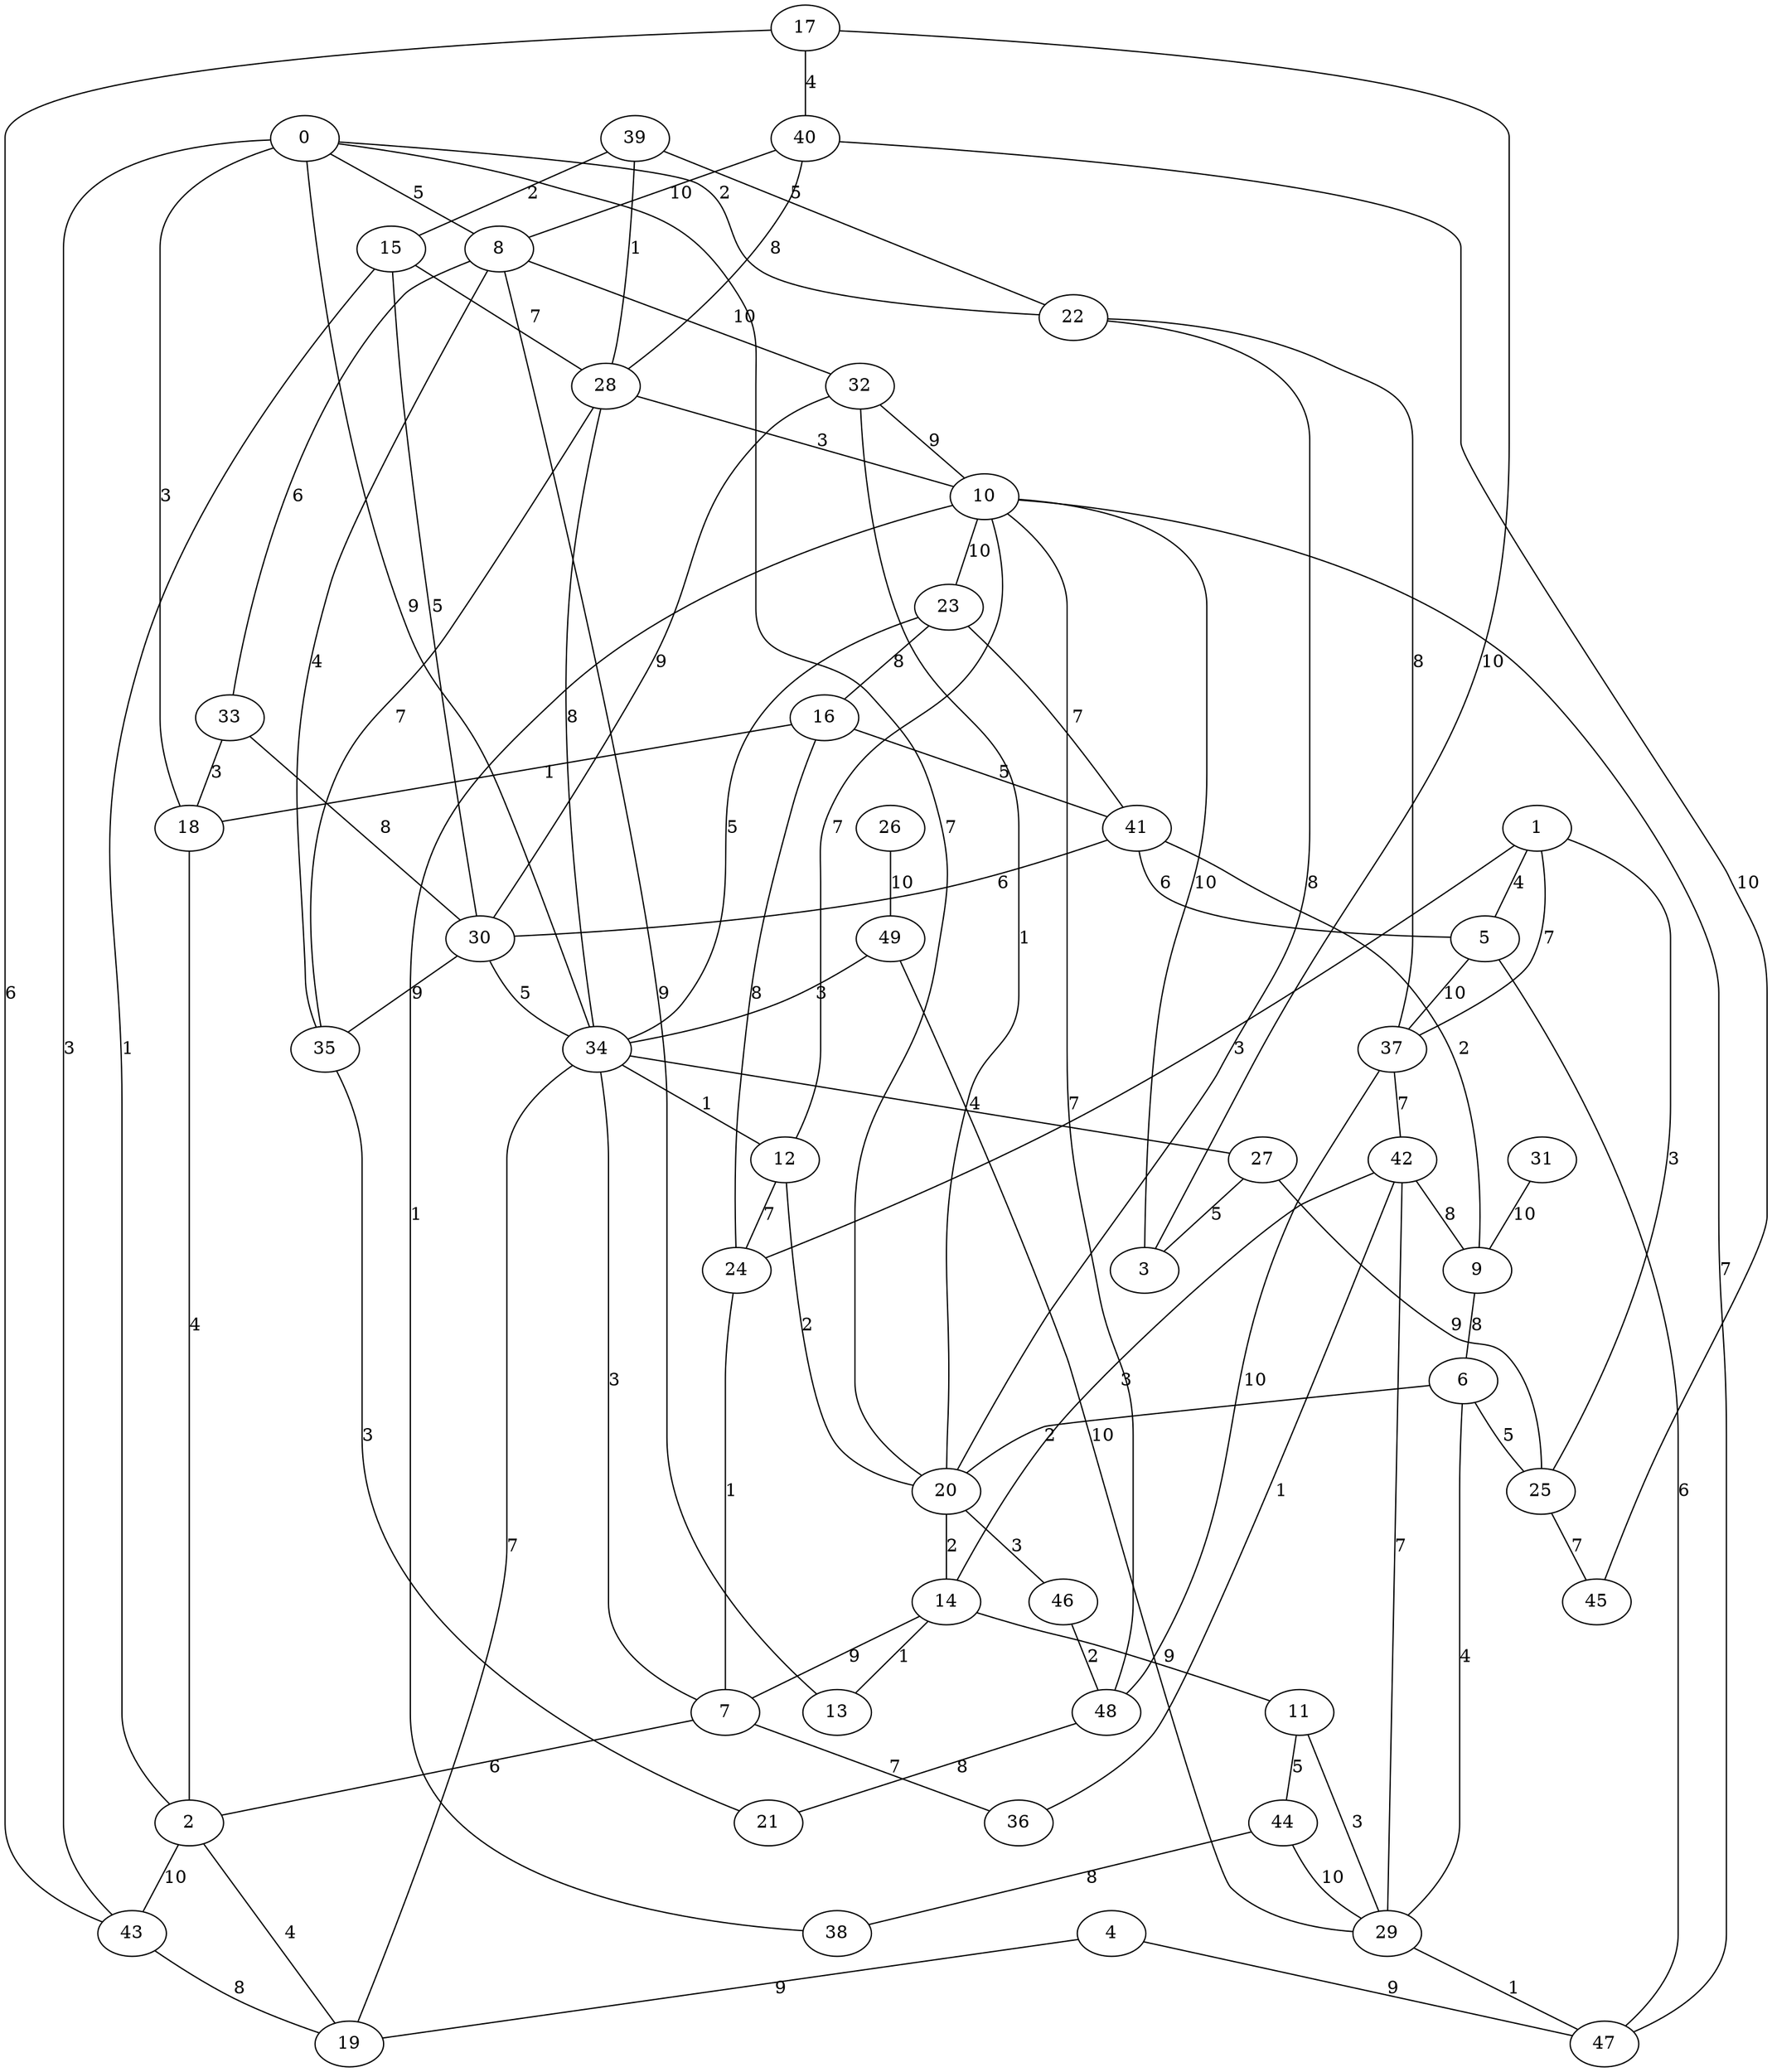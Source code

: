 graph {
	0 [label=0]
	1 [label=1]
	2 [label=2]
	3 [label=3]
	4 [label=4]
	5 [label=5]
	6 [label=6]
	7 [label=7]
	8 [label=8]
	9 [label=9]
	10 [label=10]
	11 [label=11]
	12 [label=12]
	13 [label=13]
	14 [label=14]
	15 [label=15]
	16 [label=16]
	17 [label=17]
	18 [label=18]
	19 [label=19]
	20 [label=20]
	21 [label=21]
	22 [label=22]
	23 [label=23]
	24 [label=24]
	25 [label=25]
	26 [label=26]
	27 [label=27]
	28 [label=28]
	29 [label=29]
	30 [label=30]
	31 [label=31]
	32 [label=32]
	33 [label=33]
	34 [label=34]
	35 [label=35]
	36 [label=36]
	37 [label=37]
	38 [label=38]
	39 [label=39]
	40 [label=40]
	41 [label=41]
	42 [label=42]
	43 [label=43]
	44 [label=44]
	45 [label=45]
	46 [label=46]
	47 [label=47]
	48 [label=48]
	49 [label=49]
	0 -- 20 [label=7]
	2 -- 19 [label=4]
	31 -- 9 [label=10]
	25 -- 45 [label=7]
	22 -- 20 [label=8]
	40 -- 45 [label=10]
	16 -- 24 [label=8]
	34 -- 0 [label=9]
	11 -- 44 [label=5]
	6 -- 25 [label=5]
	40 -- 28 [label=8]
	0 -- 43 [label=3]
	27 -- 3 [label=5]
	29 -- 6 [label=4]
	49 -- 29 [label=10]
	8 -- 13 [label=9]
	29 -- 42 [label=7]
	15 -- 30 [label=5]
	46 -- 48 [label=2]
	12 -- 20 [label=2]
	17 -- 40 [label=4]
	27 -- 25 [label=9]
	41 -- 9 [label=2]
	12 -- 24 [label=7]
	39 -- 28 [label=1]
	37 -- 42 [label=7]
	17 -- 43 [label=6]
	23 -- 16 [label=8]
	10 -- 48 [label=7]
	30 -- 34 [label=5]
	35 -- 21 [label=3]
	42 -- 9 [label=8]
	14 -- 13 [label=1]
	10 -- 3 [label=10]
	43 -- 19 [label=8]
	0 -- 18 [label=3]
	30 -- 32 [label=9]
	41 -- 30 [label=6]
	15 -- 2 [label=1]
	30 -- 35 [label=9]
	32 -- 10 [label=9]
	23 -- 34 [label=5]
	10 -- 47 [label=7]
	29 -- 47 [label=1]
	4 -- 19 [label=9]
	22 -- 37 [label=8]
	34 -- 19 [label=7]
	1 -- 24 [label=3]
	49 -- 34 [label=3]
	48 -- 37 [label=10]
	0 -- 22 [label=2]
	9 -- 6 [label=8]
	42 -- 14 [label=3]
	41 -- 5 [label=6]
	0 -- 8 [label=5]
	7 -- 36 [label=7]
	16 -- 41 [label=5]
	10 -- 38 [label=1]
	5 -- 37 [label=10]
	8 -- 32 [label=10]
	2 -- 43 [label=10]
	48 -- 21 [label=8]
	1 -- 5 [label=4]
	14 -- 7 [label=9]
	33 -- 18 [label=3]
	1 -- 25 [label=3]
	1 -- 37 [label=7]
	7 -- 2 [label=6]
	12 -- 10 [label=7]
	14 -- 11 [label=9]
	47 -- 5 [label=6]
	34 -- 12 [label=1]
	34 -- 7 [label=3]
	44 -- 29 [label=10]
	15 -- 28 [label=7]
	18 -- 2 [label=4]
	26 -- 49 [label=10]
	33 -- 30 [label=8]
	28 -- 10 [label=3]
	23 -- 41 [label=7]
	16 -- 18 [label=1]
	42 -- 36 [label=1]
	11 -- 29 [label=3]
	20 -- 32 [label=1]
	4 -- 47 [label=9]
	6 -- 20 [label=2]
	28 -- 34 [label=8]
	20 -- 46 [label=3]
	28 -- 35 [label=7]
	10 -- 23 [label=10]
	20 -- 14 [label=2]
	34 -- 27 [label=4]
	8 -- 35 [label=4]
	17 -- 3 [label=10]
	40 -- 8 [label=10]
	24 -- 7 [label=1]
	39 -- 22 [label=5]
	39 -- 15 [label=2]
	8 -- 33 [label=6]
	44 -- 38 [label=8]
}